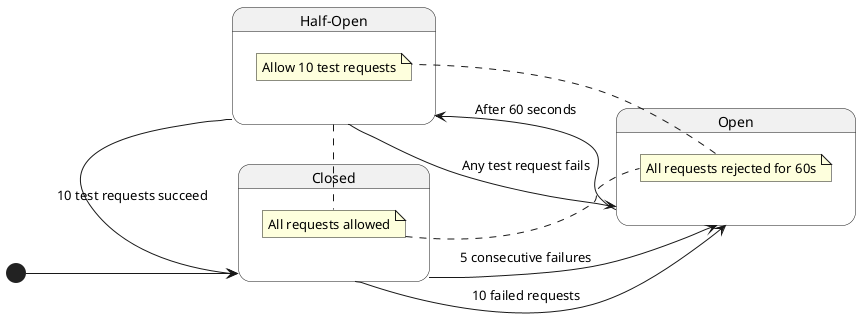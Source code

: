 @startuml

left to right direction

[*] --> Closed

Closed --> Open : 5 consecutive failures
Closed --> Open : 10 failed requests
Open --> HalfOpen : After 60 seconds
HalfOpen --> Closed : 10 test requests succeed
HalfOpen --> Open : Any test request fails

state Closed {
  note bottom: All requests allowed
}
state Open {
  note bottom: All requests rejected for 60s
}
state HalfOpen as "Half-Open" {
  note bottom: Allow 10 test requests
}

@enduml 